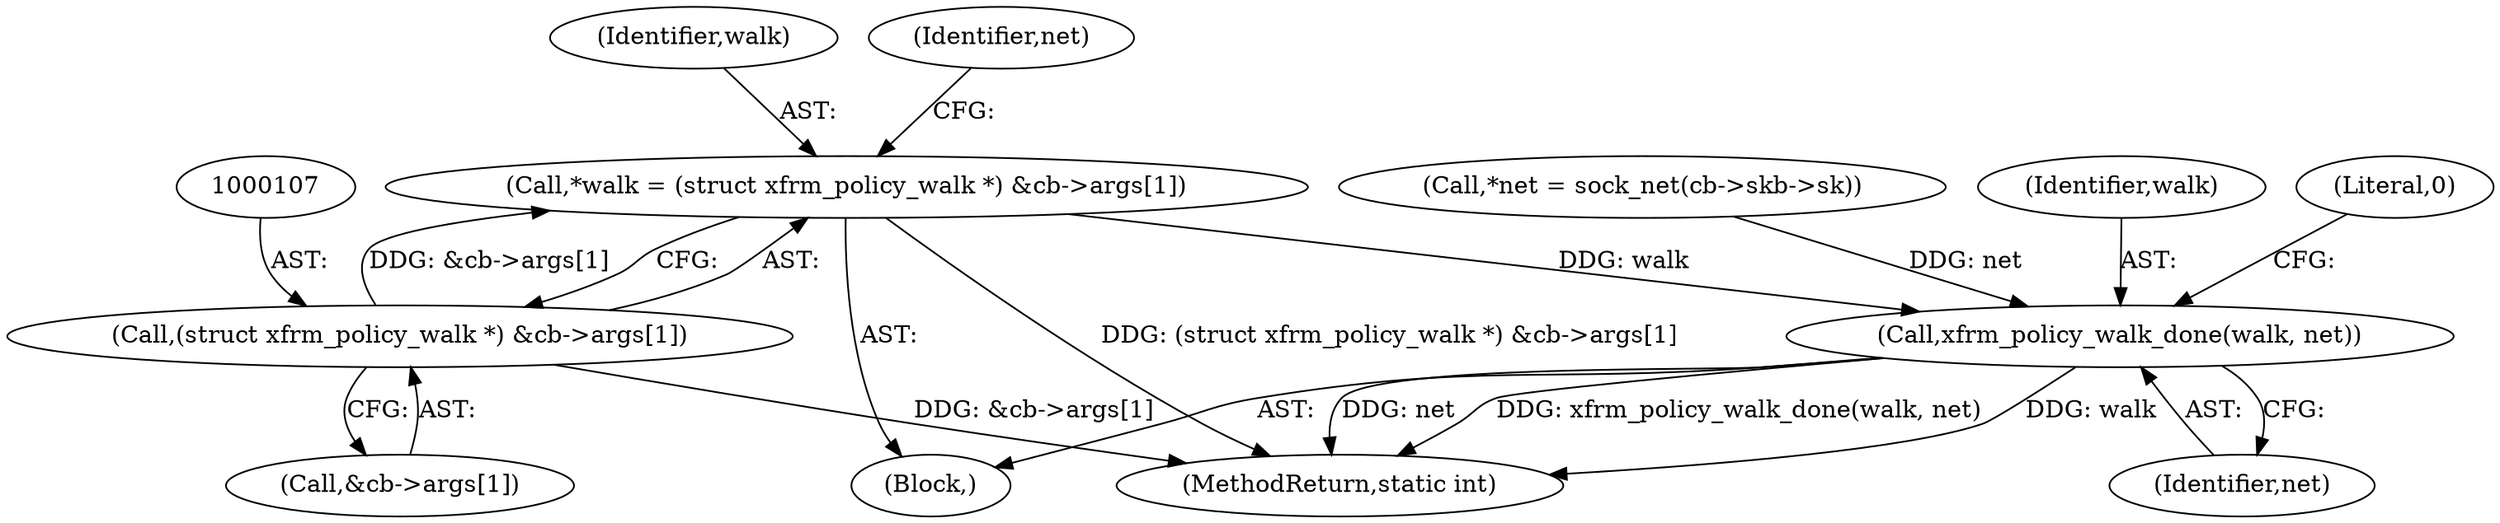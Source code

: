 digraph "1_linux_1137b5e2529a8f5ca8ee709288ecba3e68044df2_0@pointer" {
"1000104" [label="(Call,*walk = (struct xfrm_policy_walk *) &cb->args[1])"];
"1000106" [label="(Call,(struct xfrm_policy_walk *) &cb->args[1])"];
"1000123" [label="(Call,xfrm_policy_walk_done(walk, net))"];
"1000115" [label="(Call,*net = sock_net(cb->skb->sk))"];
"1000124" [label="(Identifier,walk)"];
"1000104" [label="(Call,*walk = (struct xfrm_policy_walk *) &cb->args[1])"];
"1000125" [label="(Identifier,net)"];
"1000127" [label="(Literal,0)"];
"1000105" [label="(Identifier,walk)"];
"1000128" [label="(MethodReturn,static int)"];
"1000106" [label="(Call,(struct xfrm_policy_walk *) &cb->args[1])"];
"1000102" [label="(Block,)"];
"1000123" [label="(Call,xfrm_policy_walk_done(walk, net))"];
"1000108" [label="(Call,&cb->args[1])"];
"1000116" [label="(Identifier,net)"];
"1000104" -> "1000102"  [label="AST: "];
"1000104" -> "1000106"  [label="CFG: "];
"1000105" -> "1000104"  [label="AST: "];
"1000106" -> "1000104"  [label="AST: "];
"1000116" -> "1000104"  [label="CFG: "];
"1000104" -> "1000128"  [label="DDG: (struct xfrm_policy_walk *) &cb->args[1]"];
"1000106" -> "1000104"  [label="DDG: &cb->args[1]"];
"1000104" -> "1000123"  [label="DDG: walk"];
"1000106" -> "1000108"  [label="CFG: "];
"1000107" -> "1000106"  [label="AST: "];
"1000108" -> "1000106"  [label="AST: "];
"1000106" -> "1000128"  [label="DDG: &cb->args[1]"];
"1000123" -> "1000102"  [label="AST: "];
"1000123" -> "1000125"  [label="CFG: "];
"1000124" -> "1000123"  [label="AST: "];
"1000125" -> "1000123"  [label="AST: "];
"1000127" -> "1000123"  [label="CFG: "];
"1000123" -> "1000128"  [label="DDG: net"];
"1000123" -> "1000128"  [label="DDG: xfrm_policy_walk_done(walk, net)"];
"1000123" -> "1000128"  [label="DDG: walk"];
"1000115" -> "1000123"  [label="DDG: net"];
}
